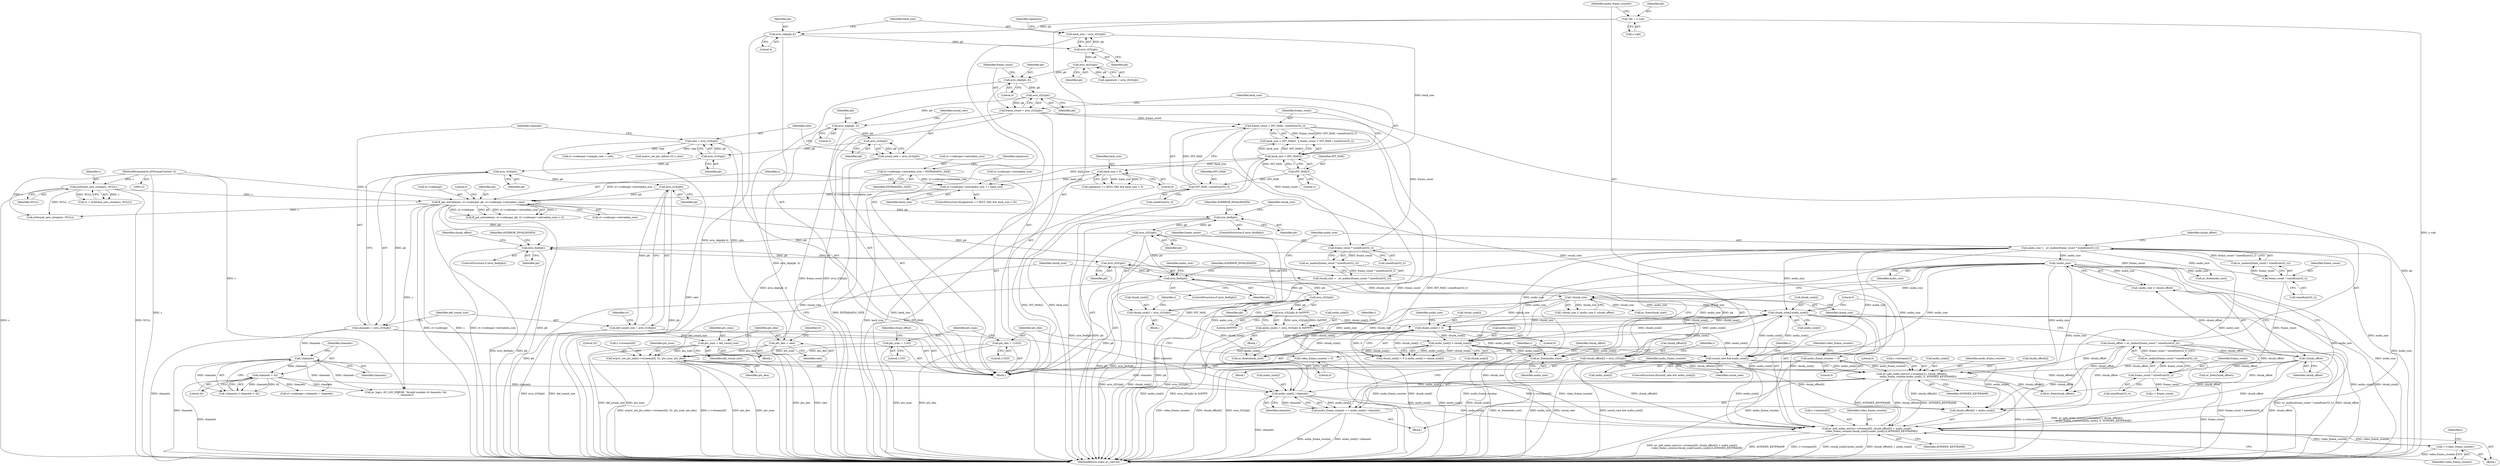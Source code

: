 digraph "0_FFmpeg_96f24d1bee7fe7bac08e2b7c74db1a046c9dc0de@API" {
"1000622" [label="(Call,av_free(audio_size))"];
"1000458" [label="(Call,!audio_size)"];
"1000439" [label="(Call,audio_size =   av_malloc(frame_count * sizeof(uint32_t)))"];
"1000441" [label="(Call,av_malloc(frame_count * sizeof(uint32_t)))"];
"1000442" [label="(Call,frame_count * sizeof(uint32_t))"];
"1000435" [label="(Call,frame_count * sizeof(uint32_t))"];
"1000187" [label="(Call,frame_count > INT_MAX / sizeof(uint32_t))"];
"1000176" [label="(Call,frame_count = avio_rl32(pb))"];
"1000178" [label="(Call,avio_rl32(pb))"];
"1000173" [label="(Call,avio_skip(pb, 4))"];
"1000171" [label="(Call,avio_rb32(pb))"];
"1000167" [label="(Call,avio_rl32(pb))"];
"1000162" [label="(Call,avio_skip(pb,4))"];
"1000116" [label="(Call,*pb = s->pb)"];
"1000189" [label="(Call,INT_MAX / sizeof(uint32_t))"];
"1000184" [label="(Call,INT_MAX/2)"];
"1000609" [label="(Call,chunk_size[i]-audio_size[i])"];
"1000549" [label="(Call,chunk_size[i] < 0)"];
"1000487" [label="(Call,chunk_size[i] = avio_rl32(pb))"];
"1000491" [label="(Call,avio_rl32(pb))"];
"1000483" [label="(Call,avio_feof(pb))"];
"1000284" [label="(Call,ff_get_extradata(s, st->codecpar, pb, st->codecpar->extradata_size))"];
"1000216" [label="(Call,avformat_new_stream(s, NULL))"];
"1000113" [label="(MethodParameterIn,AVFormatContext *s)"];
"1000212" [label="(Call,avio_rl16(pb))"];
"1000208" [label="(Call,avio_rl16(pb))"];
"1000204" [label="(Call,avio_rl16(pb))"];
"1000200" [label="(Call,avio_rl16(pb))"];
"1000195" [label="(Call,avio_skip(pb, 2))"];
"1000275" [label="(Call,st->codecpar->extradata_size += back_size)"];
"1000272" [label="(Call,back_size > 0)"];
"1000182" [label="(Call,back_size > INT_MAX/2)"];
"1000165" [label="(Call,back_size = avio_rl32(pb))"];
"1000260" [label="(Call,st->codecpar->extradata_size = EXTRADATA1_SIZE)"];
"1000455" [label="(Call,!chunk_size)"];
"1000432" [label="(Call,chunk_size =   av_malloc(frame_count * sizeof(uint32_t)))"];
"1000434" [label="(Call,av_malloc(frame_count * sizeof(uint32_t)))"];
"1000554" [label="(Call,audio_size[i] > chunk_size[i])"];
"1000529" [label="(Call,audio_size[i] = avio_rl32(pb) & 0xFFFF)"];
"1000533" [label="(Call,avio_rl32(pb) & 0xFFFF)"];
"1000534" [label="(Call,avio_rl32(pb))"];
"1000525" [label="(Call,avio_feof(pb))"];
"1000512" [label="(Call,avio_rl32(pb))"];
"1000504" [label="(Call,avio_feof(pb))"];
"1000567" [label="(Call,sound_rate && audio_size[i])"];
"1000198" [label="(Call,sound_rate = avio_rl16(pb))"];
"1000590" [label="(Call,audio_size[i] / channels)"];
"1000573" [label="(Call,av_add_index_entry(s->streams[1], chunk_offset[i],\n                audio_frame_counter,audio_size[i], 0, AVINDEX_KEYFRAME))"];
"1000460" [label="(Call,!chunk_offset)"];
"1000446" [label="(Call,chunk_offset = av_malloc(frame_count * sizeof(uint32_t)))"];
"1000448" [label="(Call,av_malloc(frame_count * sizeof(uint32_t)))"];
"1000449" [label="(Call,frame_count * sizeof(uint32_t))"];
"1000508" [label="(Call,chunk_offset[i] = avio_rl32(pb))"];
"1000588" [label="(Call,audio_frame_counter += audio_size[i] / channels)"];
"1000124" [label="(Call,audio_frame_counter = 0)"];
"1000595" [label="(Call,av_add_index_entry(s->streams[0], chunk_offset[i] + audio_size[i],\n            video_frame_counter,chunk_size[i]-audio_size[i],0,AVINDEX_KEYFRAME))"];
"1000423" [label="(Call,avpriv_set_pts_info(s->streams[0], 32, pts_num, pts_den))"];
"1000317" [label="(Call,pts_num = def_sound_size)"];
"1000210" [label="(Call,def_sound_size = avio_rl16(pb))"];
"1000142" [label="(Call,pts_num = 1103)"];
"1000138" [label="(Call,pts_den = 11025)"];
"1000320" [label="(Call,pts_den = rate)"];
"1000202" [label="(Call,rate = avio_rl16(pb))"];
"1000128" [label="(Call,video_frame_counter = 0)"];
"1000618" [label="(Call,++video_frame_counter)"];
"1000206" [label="(Call,channels = avio_rl16(pb))"];
"1000304" [label="(Call,!channels)"];
"1000306" [label="(Call,channels > 42)"];
"1000554" [label="(Call,audio_size[i] > chunk_size[i])"];
"1000167" [label="(Call,avio_rl32(pb))"];
"1000574" [label="(Call,s->streams[1])"];
"1000183" [label="(Identifier,back_size)"];
"1000512" [label="(Call,avio_rl32(pb))"];
"1000173" [label="(Call,avio_skip(pb, 4))"];
"1000179" [label="(Identifier,pb)"];
"1000433" [label="(Identifier,chunk_size)"];
"1000430" [label="(Identifier,pts_num)"];
"1000169" [label="(Call,signature = avio_rb32(pb))"];
"1000168" [label="(Identifier,pb)"];
"1000213" [label="(Identifier,pb)"];
"1000143" [label="(Identifier,pts_num)"];
"1000467" [label="(Call,av_free(chunk_offset))"];
"1000440" [label="(Identifier,audio_size)"];
"1000583" [label="(Call,audio_size[i])"];
"1000432" [label="(Call,chunk_size =   av_malloc(frame_count * sizeof(uint32_t)))"];
"1000307" [label="(Identifier,channels)"];
"1000505" [label="(Identifier,pb)"];
"1000191" [label="(Call,sizeof(uint32_t))"];
"1000272" [label="(Call,back_size > 0)"];
"1000140" [label="(Literal,11025)"];
"1000162" [label="(Call,avio_skip(pb,4))"];
"1000324" [label="(Identifier,st)"];
"1000318" [label="(Identifier,pts_num)"];
"1000594" [label="(Identifier,channels)"];
"1000130" [label="(Literal,0)"];
"1000484" [label="(Identifier,pb)"];
"1000457" [label="(Call,!audio_size || !chunk_offset)"];
"1000531" [label="(Identifier,audio_size)"];
"1000431" [label="(Identifier,pts_den)"];
"1000206" [label="(Call,channels = avio_rl16(pb))"];
"1000187" [label="(Call,frame_count > INT_MAX / sizeof(uint32_t))"];
"1000487" [label="(Call,chunk_size[i] = avio_rl32(pb))"];
"1000196" [label="(Identifier,pb)"];
"1000319" [label="(Identifier,def_sound_size)"];
"1000212" [label="(Call,avio_rl16(pb))"];
"1000185" [label="(Identifier,INT_MAX)"];
"1000582" [label="(Identifier,audio_frame_counter)"];
"1000620" [label="(Call,av_free(chunk_size))"];
"1000304" [label="(Call,!channels)"];
"1000461" [label="(Identifier,chunk_offset)"];
"1000139" [label="(Identifier,pts_den)"];
"1000591" [label="(Call,audio_size[i])"];
"1000448" [label="(Call,av_malloc(frame_count * sizeof(uint32_t)))"];
"1000147" [label="(Identifier,chunk_offset)"];
"1000556" [label="(Identifier,audio_size)"];
"1000460" [label="(Call,!chunk_offset)"];
"1000576" [label="(Identifier,s)"];
"1000211" [label="(Identifier,def_sound_size)"];
"1000144" [label="(Literal,1103)"];
"1000610" [label="(Call,chunk_size[i])"];
"1000491" [label="(Call,avio_rl32(pb))"];
"1000579" [label="(Call,chunk_offset[i])"];
"1000317" [label="(Call,pts_num = def_sound_size)"];
"1000178" [label="(Call,avio_rl32(pb))"];
"1000273" [label="(Identifier,back_size)"];
"1000555" [label="(Call,audio_size[i])"];
"1000268" [label="(Call,signature == RLV3_TAG && back_size > 0)"];
"1000546" [label="(Block,)"];
"1000595" [label="(Call,av_add_index_entry(s->streams[0], chunk_offset[i] + audio_size[i],\n            video_frame_counter,chunk_size[i]-audio_size[i],0,AVINDEX_KEYFRAME))"];
"1000199" [label="(Identifier,sound_rate)"];
"1000523" [label="(Block,)"];
"1000274" [label="(Literal,0)"];
"1000548" [label="(Call,chunk_size[i] < 0 || audio_size[i] > chunk_size[i])"];
"1000281" [label="(Identifier,back_size)"];
"1000306" [label="(Call,channels > 42)"];
"1000129" [label="(Identifier,video_frame_counter)"];
"1000207" [label="(Identifier,channels)"];
"1000566" [label="(ControlStructure,if(sound_rate && audio_size[i]))"];
"1000275" [label="(Call,st->codecpar->extradata_size += back_size)"];
"1000590" [label="(Call,audio_size[i] / channels)"];
"1000117" [label="(Identifier,pb)"];
"1000276" [label="(Call,st->codecpar->extradata_size)"];
"1000456" [label="(Identifier,chunk_size)"];
"1000285" [label="(Identifier,s)"];
"1000175" [label="(Literal,4)"];
"1000534" [label="(Call,avio_rl32(pb))"];
"1000502" [label="(Block,)"];
"1000210" [label="(Call,def_sound_size = avio_rl16(pb))"];
"1000509" [label="(Call,chunk_offset[i])"];
"1000325" [label="(Call,avformat_new_stream(s, NULL))"];
"1000171" [label="(Call,avio_rb32(pb))"];
"1000163" [label="(Identifier,pb)"];
"1000320" [label="(Call,pts_den = rate)"];
"1000190" [label="(Identifier,INT_MAX)"];
"1000463" [label="(Call,av_free(chunk_size))"];
"1000524" [label="(ControlStructure,if (avio_feof(pb)))"];
"1000504" [label="(Call,avio_feof(pb))"];
"1000181" [label="(Call,back_size > INT_MAX/2  || frame_count > INT_MAX / sizeof(uint32_t))"];
"1000322" [label="(Identifier,rate)"];
"1000217" [label="(Identifier,s)"];
"1000128" [label="(Call,video_frame_counter = 0)"];
"1000126" [label="(Literal,0)"];
"1000465" [label="(Call,av_free(audio_size))"];
"1000525" [label="(Call,avio_feof(pb))"];
"1000202" [label="(Call,rate = avio_rl16(pb))"];
"1000305" [label="(Identifier,channels)"];
"1000455" [label="(Call,!chunk_size)"];
"1000623" [label="(Identifier,audio_size)"];
"1000588" [label="(Call,audio_frame_counter += audio_size[i] / channels)"];
"1000186" [label="(Literal,2)"];
"1000613" [label="(Call,audio_size[i])"];
"1000215" [label="(Identifier,st)"];
"1000437" [label="(Call,sizeof(uint32_t))"];
"1000510" [label="(Identifier,chunk_offset)"];
"1000458" [label="(Call,!audio_size)"];
"1000295" [label="(Literal,0)"];
"1000208" [label="(Call,avio_rl16(pb))"];
"1000450" [label="(Identifier,frame_count)"];
"1000270" [label="(Identifier,signature)"];
"1000138" [label="(Call,pts_den = 11025)"];
"1000601" [label="(Call,chunk_offset[i] + audio_size[i])"];
"1000266" [label="(Identifier,EXTRADATA1_SIZE)"];
"1000267" [label="(ControlStructure,if(signature == RLV3_TAG && back_size > 0))"];
"1000261" [label="(Call,st->codecpar->extradata_size)"];
"1000522" [label="(Identifier,i)"];
"1000488" [label="(Call,chunk_size[i])"];
"1000529" [label="(Call,audio_size[i] = avio_rl32(pb) & 0xFFFF)"];
"1000451" [label="(Call,sizeof(uint32_t))"];
"1000423" [label="(Call,avpriv_set_pts_info(s->streams[0], 32, pts_num, pts_den))"];
"1000189" [label="(Call,INT_MAX / sizeof(uint32_t))"];
"1000118" [label="(Call,s->pb)"];
"1000567" [label="(Call,sound_rate && audio_size[i])"];
"1000308" [label="(Literal,42)"];
"1000201" [label="(Identifier,pb)"];
"1000573" [label="(Call,av_add_index_entry(s->streams[1], chunk_offset[i],\n                audio_frame_counter,audio_size[i], 0, AVINDEX_KEYFRAME))"];
"1000476" [label="(Call,i < frame_count)"];
"1000596" [label="(Call,s->streams[0])"];
"1000454" [label="(Call,!chunk_size || !audio_size || !chunk_offset)"];
"1000589" [label="(Identifier,audio_frame_counter)"];
"1000303" [label="(Call,!channels || channels > 42)"];
"1000434" [label="(Call,av_malloc(frame_count * sizeof(uint32_t)))"];
"1000166" [label="(Identifier,back_size)"];
"1000609" [label="(Call,chunk_size[i]-audio_size[i])"];
"1000446" [label="(Call,chunk_offset = av_malloc(frame_count * sizeof(uint32_t)))"];
"1000618" [label="(Call,++video_frame_counter)"];
"1000444" [label="(Call,sizeof(uint32_t))"];
"1000418" [label="(Call,avpriv_set_pts_info(st,32,1,rate))"];
"1000114" [label="(Block,)"];
"1000481" [label="(Block,)"];
"1000209" [label="(Identifier,pb)"];
"1000177" [label="(Identifier,frame_count)"];
"1000113" [label="(MethodParameterIn,AVFormatContext *s)"];
"1000508" [label="(Call,chunk_offset[i] = avio_rl32(pb))"];
"1000483" [label="(Call,avio_feof(pb))"];
"1000513" [label="(Identifier,pb)"];
"1000568" [label="(Identifier,sound_rate)"];
"1000290" [label="(Call,st->codecpar->extradata_size)"];
"1000170" [label="(Identifier,signature)"];
"1000526" [label="(Identifier,pb)"];
"1000449" [label="(Call,frame_count * sizeof(uint32_t))"];
"1000550" [label="(Call,chunk_size[i])"];
"1000503" [label="(ControlStructure,if (avio_feof(pb)))"];
"1000507" [label="(Identifier,AVERROR_INVALIDDATA)"];
"1000164" [label="(Literal,4)"];
"1000598" [label="(Identifier,s)"];
"1000535" [label="(Identifier,pb)"];
"1000586" [label="(Literal,0)"];
"1000429" [label="(Literal,32)"];
"1000205" [label="(Identifier,pb)"];
"1000116" [label="(Call,*pb = s->pb)"];
"1000204" [label="(Call,avio_rl16(pb))"];
"1000439" [label="(Call,audio_size =   av_malloc(frame_count * sizeof(uint32_t)))"];
"1000441" [label="(Call,av_malloc(frame_count * sizeof(uint32_t)))"];
"1000289" [label="(Identifier,pb)"];
"1000569" [label="(Call,audio_size[i])"];
"1000442" [label="(Call,frame_count * sizeof(uint32_t))"];
"1000284" [label="(Call,ff_get_extradata(s, st->codecpar, pb, st->codecpar->extradata_size))"];
"1000310" [label="(Call,av_log(s, AV_LOG_ERROR, \"Invalid number of channels: %d\n\", channels))"];
"1000572" [label="(Block,)"];
"1000528" [label="(Identifier,AVERROR_INVALIDDATA)"];
"1000492" [label="(Identifier,pb)"];
"1000172" [label="(Identifier,pb)"];
"1000283" [label="(Call,ff_get_extradata(s, st->codecpar, pb, st->codecpar->extradata_size) < 0)"];
"1000203" [label="(Identifier,rate)"];
"1000608" [label="(Identifier,video_frame_counter)"];
"1000619" [label="(Identifier,video_frame_counter)"];
"1000301" [label="(Block,)"];
"1000482" [label="(ControlStructure,if (avio_feof(pb)))"];
"1000369" [label="(Call,st->codecpar->sample_rate = rate)"];
"1000214" [label="(Call,st = avformat_new_stream(s, NULL))"];
"1000198" [label="(Call,sound_rate = avio_rl16(pb))"];
"1000628" [label="(MethodReturn,static av_cold int)"];
"1000443" [label="(Identifier,frame_count)"];
"1000174" [label="(Identifier,pb)"];
"1000125" [label="(Identifier,audio_frame_counter)"];
"1000321" [label="(Identifier,pts_den)"];
"1000480" [label="(Identifier,i)"];
"1000195" [label="(Call,avio_skip(pb, 2))"];
"1000447" [label="(Identifier,chunk_offset)"];
"1000176" [label="(Call,frame_count = avio_rl32(pb))"];
"1000165" [label="(Call,back_size = avio_rl32(pb))"];
"1000616" [label="(Literal,0)"];
"1000188" [label="(Identifier,frame_count)"];
"1000436" [label="(Identifier,frame_count)"];
"1000549" [label="(Call,chunk_size[i] < 0)"];
"1000533" [label="(Call,avio_rl32(pb) & 0xFFFF)"];
"1000625" [label="(Identifier,chunk_offset)"];
"1000530" [label="(Call,audio_size[i])"];
"1000200" [label="(Call,avio_rl16(pb))"];
"1000355" [label="(Call,st->codecpar->channels = channels)"];
"1000218" [label="(Identifier,NULL)"];
"1000435" [label="(Call,frame_count * sizeof(uint32_t))"];
"1000124" [label="(Call,audio_frame_counter = 0)"];
"1000545" [label="(Identifier,i)"];
"1000459" [label="(Identifier,audio_size)"];
"1000553" [label="(Literal,0)"];
"1000286" [label="(Call,st->codecpar)"];
"1000622" [label="(Call,av_free(audio_size))"];
"1000486" [label="(Identifier,AVERROR_INVALIDDATA)"];
"1000142" [label="(Call,pts_num = 1103)"];
"1000558" [label="(Call,chunk_size[i])"];
"1000617" [label="(Identifier,AVINDEX_KEYFRAME)"];
"1000260" [label="(Call,st->codecpar->extradata_size = EXTRADATA1_SIZE)"];
"1000501" [label="(Identifier,i)"];
"1000424" [label="(Call,s->streams[0])"];
"1000624" [label="(Call,av_free(chunk_offset))"];
"1000197" [label="(Literal,2)"];
"1000536" [label="(Literal,0xFFFF)"];
"1000489" [label="(Identifier,chunk_size)"];
"1000182" [label="(Call,back_size > INT_MAX/2)"];
"1000216" [label="(Call,avformat_new_stream(s, NULL))"];
"1000587" [label="(Identifier,AVINDEX_KEYFRAME)"];
"1000184" [label="(Call,INT_MAX/2)"];
"1000622" -> "1000114"  [label="AST: "];
"1000622" -> "1000623"  [label="CFG: "];
"1000623" -> "1000622"  [label="AST: "];
"1000625" -> "1000622"  [label="CFG: "];
"1000622" -> "1000628"  [label="DDG: av_free(audio_size)"];
"1000622" -> "1000628"  [label="DDG: audio_size"];
"1000458" -> "1000622"  [label="DDG: audio_size"];
"1000609" -> "1000622"  [label="DDG: audio_size[i]"];
"1000439" -> "1000622"  [label="DDG: audio_size"];
"1000554" -> "1000622"  [label="DDG: audio_size[i]"];
"1000529" -> "1000622"  [label="DDG: audio_size[i]"];
"1000458" -> "1000457"  [label="AST: "];
"1000458" -> "1000459"  [label="CFG: "];
"1000459" -> "1000458"  [label="AST: "];
"1000461" -> "1000458"  [label="CFG: "];
"1000457" -> "1000458"  [label="CFG: "];
"1000458" -> "1000628"  [label="DDG: audio_size"];
"1000458" -> "1000457"  [label="DDG: audio_size"];
"1000439" -> "1000458"  [label="DDG: audio_size"];
"1000458" -> "1000465"  [label="DDG: audio_size"];
"1000458" -> "1000554"  [label="DDG: audio_size"];
"1000458" -> "1000567"  [label="DDG: audio_size"];
"1000458" -> "1000573"  [label="DDG: audio_size"];
"1000458" -> "1000590"  [label="DDG: audio_size"];
"1000458" -> "1000595"  [label="DDG: audio_size"];
"1000458" -> "1000601"  [label="DDG: audio_size"];
"1000458" -> "1000609"  [label="DDG: audio_size"];
"1000439" -> "1000114"  [label="AST: "];
"1000439" -> "1000441"  [label="CFG: "];
"1000440" -> "1000439"  [label="AST: "];
"1000441" -> "1000439"  [label="AST: "];
"1000447" -> "1000439"  [label="CFG: "];
"1000439" -> "1000628"  [label="DDG: audio_size"];
"1000441" -> "1000439"  [label="DDG: frame_count * sizeof(uint32_t)"];
"1000439" -> "1000465"  [label="DDG: audio_size"];
"1000439" -> "1000554"  [label="DDG: audio_size"];
"1000439" -> "1000567"  [label="DDG: audio_size"];
"1000439" -> "1000573"  [label="DDG: audio_size"];
"1000439" -> "1000590"  [label="DDG: audio_size"];
"1000439" -> "1000595"  [label="DDG: audio_size"];
"1000439" -> "1000601"  [label="DDG: audio_size"];
"1000439" -> "1000609"  [label="DDG: audio_size"];
"1000441" -> "1000442"  [label="CFG: "];
"1000442" -> "1000441"  [label="AST: "];
"1000442" -> "1000441"  [label="DDG: frame_count"];
"1000442" -> "1000444"  [label="CFG: "];
"1000443" -> "1000442"  [label="AST: "];
"1000444" -> "1000442"  [label="AST: "];
"1000435" -> "1000442"  [label="DDG: frame_count"];
"1000442" -> "1000449"  [label="DDG: frame_count"];
"1000435" -> "1000434"  [label="AST: "];
"1000435" -> "1000437"  [label="CFG: "];
"1000436" -> "1000435"  [label="AST: "];
"1000437" -> "1000435"  [label="AST: "];
"1000434" -> "1000435"  [label="CFG: "];
"1000435" -> "1000434"  [label="DDG: frame_count"];
"1000187" -> "1000435"  [label="DDG: frame_count"];
"1000176" -> "1000435"  [label="DDG: frame_count"];
"1000187" -> "1000181"  [label="AST: "];
"1000187" -> "1000189"  [label="CFG: "];
"1000188" -> "1000187"  [label="AST: "];
"1000189" -> "1000187"  [label="AST: "];
"1000181" -> "1000187"  [label="CFG: "];
"1000187" -> "1000628"  [label="DDG: frame_count"];
"1000187" -> "1000628"  [label="DDG: INT_MAX / sizeof(uint32_t)"];
"1000187" -> "1000181"  [label="DDG: frame_count"];
"1000187" -> "1000181"  [label="DDG: INT_MAX / sizeof(uint32_t)"];
"1000176" -> "1000187"  [label="DDG: frame_count"];
"1000189" -> "1000187"  [label="DDG: INT_MAX"];
"1000176" -> "1000114"  [label="AST: "];
"1000176" -> "1000178"  [label="CFG: "];
"1000177" -> "1000176"  [label="AST: "];
"1000178" -> "1000176"  [label="AST: "];
"1000183" -> "1000176"  [label="CFG: "];
"1000176" -> "1000628"  [label="DDG: avio_rl32(pb)"];
"1000176" -> "1000628"  [label="DDG: frame_count"];
"1000178" -> "1000176"  [label="DDG: pb"];
"1000178" -> "1000179"  [label="CFG: "];
"1000179" -> "1000178"  [label="AST: "];
"1000178" -> "1000628"  [label="DDG: pb"];
"1000173" -> "1000178"  [label="DDG: pb"];
"1000178" -> "1000195"  [label="DDG: pb"];
"1000173" -> "1000114"  [label="AST: "];
"1000173" -> "1000175"  [label="CFG: "];
"1000174" -> "1000173"  [label="AST: "];
"1000175" -> "1000173"  [label="AST: "];
"1000177" -> "1000173"  [label="CFG: "];
"1000173" -> "1000628"  [label="DDG: avio_skip(pb, 4)"];
"1000171" -> "1000173"  [label="DDG: pb"];
"1000171" -> "1000169"  [label="AST: "];
"1000171" -> "1000172"  [label="CFG: "];
"1000172" -> "1000171"  [label="AST: "];
"1000169" -> "1000171"  [label="CFG: "];
"1000171" -> "1000169"  [label="DDG: pb"];
"1000167" -> "1000171"  [label="DDG: pb"];
"1000167" -> "1000165"  [label="AST: "];
"1000167" -> "1000168"  [label="CFG: "];
"1000168" -> "1000167"  [label="AST: "];
"1000165" -> "1000167"  [label="CFG: "];
"1000167" -> "1000165"  [label="DDG: pb"];
"1000162" -> "1000167"  [label="DDG: pb"];
"1000162" -> "1000114"  [label="AST: "];
"1000162" -> "1000164"  [label="CFG: "];
"1000163" -> "1000162"  [label="AST: "];
"1000164" -> "1000162"  [label="AST: "];
"1000166" -> "1000162"  [label="CFG: "];
"1000162" -> "1000628"  [label="DDG: avio_skip(pb,4)"];
"1000116" -> "1000162"  [label="DDG: pb"];
"1000116" -> "1000114"  [label="AST: "];
"1000116" -> "1000118"  [label="CFG: "];
"1000117" -> "1000116"  [label="AST: "];
"1000118" -> "1000116"  [label="AST: "];
"1000125" -> "1000116"  [label="CFG: "];
"1000116" -> "1000628"  [label="DDG: s->pb"];
"1000189" -> "1000191"  [label="CFG: "];
"1000190" -> "1000189"  [label="AST: "];
"1000191" -> "1000189"  [label="AST: "];
"1000189" -> "1000628"  [label="DDG: INT_MAX"];
"1000184" -> "1000189"  [label="DDG: INT_MAX"];
"1000184" -> "1000182"  [label="AST: "];
"1000184" -> "1000186"  [label="CFG: "];
"1000185" -> "1000184"  [label="AST: "];
"1000186" -> "1000184"  [label="AST: "];
"1000182" -> "1000184"  [label="CFG: "];
"1000184" -> "1000628"  [label="DDG: INT_MAX"];
"1000184" -> "1000182"  [label="DDG: INT_MAX"];
"1000184" -> "1000182"  [label="DDG: 2"];
"1000609" -> "1000595"  [label="AST: "];
"1000609" -> "1000613"  [label="CFG: "];
"1000610" -> "1000609"  [label="AST: "];
"1000613" -> "1000609"  [label="AST: "];
"1000616" -> "1000609"  [label="CFG: "];
"1000609" -> "1000628"  [label="DDG: audio_size[i]"];
"1000609" -> "1000628"  [label="DDG: chunk_size[i]"];
"1000609" -> "1000549"  [label="DDG: chunk_size[i]"];
"1000609" -> "1000554"  [label="DDG: audio_size[i]"];
"1000609" -> "1000567"  [label="DDG: audio_size[i]"];
"1000609" -> "1000595"  [label="DDG: chunk_size[i]"];
"1000609" -> "1000595"  [label="DDG: audio_size[i]"];
"1000549" -> "1000609"  [label="DDG: chunk_size[i]"];
"1000554" -> "1000609"  [label="DDG: chunk_size[i]"];
"1000455" -> "1000609"  [label="DDG: chunk_size"];
"1000567" -> "1000609"  [label="DDG: audio_size[i]"];
"1000590" -> "1000609"  [label="DDG: audio_size[i]"];
"1000609" -> "1000620"  [label="DDG: chunk_size[i]"];
"1000549" -> "1000548"  [label="AST: "];
"1000549" -> "1000553"  [label="CFG: "];
"1000550" -> "1000549"  [label="AST: "];
"1000553" -> "1000549"  [label="AST: "];
"1000556" -> "1000549"  [label="CFG: "];
"1000548" -> "1000549"  [label="CFG: "];
"1000549" -> "1000628"  [label="DDG: chunk_size[i]"];
"1000549" -> "1000548"  [label="DDG: chunk_size[i]"];
"1000549" -> "1000548"  [label="DDG: 0"];
"1000487" -> "1000549"  [label="DDG: chunk_size[i]"];
"1000455" -> "1000549"  [label="DDG: chunk_size"];
"1000549" -> "1000554"  [label="DDG: chunk_size[i]"];
"1000549" -> "1000620"  [label="DDG: chunk_size[i]"];
"1000487" -> "1000481"  [label="AST: "];
"1000487" -> "1000491"  [label="CFG: "];
"1000488" -> "1000487"  [label="AST: "];
"1000491" -> "1000487"  [label="AST: "];
"1000480" -> "1000487"  [label="CFG: "];
"1000487" -> "1000628"  [label="DDG: chunk_size[i]"];
"1000487" -> "1000628"  [label="DDG: avio_rl32(pb)"];
"1000491" -> "1000487"  [label="DDG: pb"];
"1000487" -> "1000620"  [label="DDG: chunk_size[i]"];
"1000491" -> "1000492"  [label="CFG: "];
"1000492" -> "1000491"  [label="AST: "];
"1000491" -> "1000628"  [label="DDG: pb"];
"1000491" -> "1000483"  [label="DDG: pb"];
"1000483" -> "1000491"  [label="DDG: pb"];
"1000491" -> "1000504"  [label="DDG: pb"];
"1000491" -> "1000525"  [label="DDG: pb"];
"1000483" -> "1000482"  [label="AST: "];
"1000483" -> "1000484"  [label="CFG: "];
"1000484" -> "1000483"  [label="AST: "];
"1000486" -> "1000483"  [label="CFG: "];
"1000489" -> "1000483"  [label="CFG: "];
"1000483" -> "1000628"  [label="DDG: avio_feof(pb)"];
"1000483" -> "1000628"  [label="DDG: pb"];
"1000284" -> "1000483"  [label="DDG: pb"];
"1000284" -> "1000283"  [label="AST: "];
"1000284" -> "1000290"  [label="CFG: "];
"1000285" -> "1000284"  [label="AST: "];
"1000286" -> "1000284"  [label="AST: "];
"1000289" -> "1000284"  [label="AST: "];
"1000290" -> "1000284"  [label="AST: "];
"1000295" -> "1000284"  [label="CFG: "];
"1000284" -> "1000628"  [label="DDG: st->codecpar"];
"1000284" -> "1000628"  [label="DDG: s"];
"1000284" -> "1000628"  [label="DDG: st->codecpar->extradata_size"];
"1000284" -> "1000628"  [label="DDG: pb"];
"1000284" -> "1000283"  [label="DDG: s"];
"1000284" -> "1000283"  [label="DDG: st->codecpar"];
"1000284" -> "1000283"  [label="DDG: pb"];
"1000284" -> "1000283"  [label="DDG: st->codecpar->extradata_size"];
"1000216" -> "1000284"  [label="DDG: s"];
"1000113" -> "1000284"  [label="DDG: s"];
"1000212" -> "1000284"  [label="DDG: pb"];
"1000275" -> "1000284"  [label="DDG: st->codecpar->extradata_size"];
"1000260" -> "1000284"  [label="DDG: st->codecpar->extradata_size"];
"1000284" -> "1000310"  [label="DDG: s"];
"1000284" -> "1000325"  [label="DDG: s"];
"1000284" -> "1000504"  [label="DDG: pb"];
"1000284" -> "1000525"  [label="DDG: pb"];
"1000216" -> "1000214"  [label="AST: "];
"1000216" -> "1000218"  [label="CFG: "];
"1000217" -> "1000216"  [label="AST: "];
"1000218" -> "1000216"  [label="AST: "];
"1000214" -> "1000216"  [label="CFG: "];
"1000216" -> "1000628"  [label="DDG: s"];
"1000216" -> "1000628"  [label="DDG: NULL"];
"1000216" -> "1000214"  [label="DDG: s"];
"1000216" -> "1000214"  [label="DDG: NULL"];
"1000113" -> "1000216"  [label="DDG: s"];
"1000216" -> "1000325"  [label="DDG: NULL"];
"1000113" -> "1000112"  [label="AST: "];
"1000113" -> "1000628"  [label="DDG: s"];
"1000113" -> "1000310"  [label="DDG: s"];
"1000113" -> "1000325"  [label="DDG: s"];
"1000212" -> "1000210"  [label="AST: "];
"1000212" -> "1000213"  [label="CFG: "];
"1000213" -> "1000212"  [label="AST: "];
"1000210" -> "1000212"  [label="CFG: "];
"1000212" -> "1000628"  [label="DDG: pb"];
"1000212" -> "1000210"  [label="DDG: pb"];
"1000208" -> "1000212"  [label="DDG: pb"];
"1000208" -> "1000206"  [label="AST: "];
"1000208" -> "1000209"  [label="CFG: "];
"1000209" -> "1000208"  [label="AST: "];
"1000206" -> "1000208"  [label="CFG: "];
"1000208" -> "1000206"  [label="DDG: pb"];
"1000204" -> "1000208"  [label="DDG: pb"];
"1000204" -> "1000202"  [label="AST: "];
"1000204" -> "1000205"  [label="CFG: "];
"1000205" -> "1000204"  [label="AST: "];
"1000202" -> "1000204"  [label="CFG: "];
"1000204" -> "1000202"  [label="DDG: pb"];
"1000200" -> "1000204"  [label="DDG: pb"];
"1000200" -> "1000198"  [label="AST: "];
"1000200" -> "1000201"  [label="CFG: "];
"1000201" -> "1000200"  [label="AST: "];
"1000198" -> "1000200"  [label="CFG: "];
"1000200" -> "1000198"  [label="DDG: pb"];
"1000195" -> "1000200"  [label="DDG: pb"];
"1000195" -> "1000114"  [label="AST: "];
"1000195" -> "1000197"  [label="CFG: "];
"1000196" -> "1000195"  [label="AST: "];
"1000197" -> "1000195"  [label="AST: "];
"1000199" -> "1000195"  [label="CFG: "];
"1000195" -> "1000628"  [label="DDG: avio_skip(pb, 2)"];
"1000275" -> "1000267"  [label="AST: "];
"1000275" -> "1000281"  [label="CFG: "];
"1000276" -> "1000275"  [label="AST: "];
"1000281" -> "1000275"  [label="AST: "];
"1000285" -> "1000275"  [label="CFG: "];
"1000275" -> "1000628"  [label="DDG: back_size"];
"1000272" -> "1000275"  [label="DDG: back_size"];
"1000182" -> "1000275"  [label="DDG: back_size"];
"1000260" -> "1000275"  [label="DDG: st->codecpar->extradata_size"];
"1000272" -> "1000268"  [label="AST: "];
"1000272" -> "1000274"  [label="CFG: "];
"1000273" -> "1000272"  [label="AST: "];
"1000274" -> "1000272"  [label="AST: "];
"1000268" -> "1000272"  [label="CFG: "];
"1000272" -> "1000628"  [label="DDG: back_size"];
"1000272" -> "1000268"  [label="DDG: back_size"];
"1000272" -> "1000268"  [label="DDG: 0"];
"1000182" -> "1000272"  [label="DDG: back_size"];
"1000182" -> "1000181"  [label="AST: "];
"1000183" -> "1000182"  [label="AST: "];
"1000188" -> "1000182"  [label="CFG: "];
"1000181" -> "1000182"  [label="CFG: "];
"1000182" -> "1000628"  [label="DDG: INT_MAX/2"];
"1000182" -> "1000628"  [label="DDG: back_size"];
"1000182" -> "1000181"  [label="DDG: back_size"];
"1000182" -> "1000181"  [label="DDG: INT_MAX/2"];
"1000165" -> "1000182"  [label="DDG: back_size"];
"1000165" -> "1000114"  [label="AST: "];
"1000166" -> "1000165"  [label="AST: "];
"1000170" -> "1000165"  [label="CFG: "];
"1000260" -> "1000114"  [label="AST: "];
"1000260" -> "1000266"  [label="CFG: "];
"1000261" -> "1000260"  [label="AST: "];
"1000266" -> "1000260"  [label="AST: "];
"1000270" -> "1000260"  [label="CFG: "];
"1000260" -> "1000628"  [label="DDG: EXTRADATA1_SIZE"];
"1000455" -> "1000454"  [label="AST: "];
"1000455" -> "1000456"  [label="CFG: "];
"1000456" -> "1000455"  [label="AST: "];
"1000459" -> "1000455"  [label="CFG: "];
"1000454" -> "1000455"  [label="CFG: "];
"1000455" -> "1000628"  [label="DDG: chunk_size"];
"1000455" -> "1000454"  [label="DDG: chunk_size"];
"1000432" -> "1000455"  [label="DDG: chunk_size"];
"1000455" -> "1000463"  [label="DDG: chunk_size"];
"1000455" -> "1000554"  [label="DDG: chunk_size"];
"1000455" -> "1000620"  [label="DDG: chunk_size"];
"1000432" -> "1000114"  [label="AST: "];
"1000432" -> "1000434"  [label="CFG: "];
"1000433" -> "1000432"  [label="AST: "];
"1000434" -> "1000432"  [label="AST: "];
"1000440" -> "1000432"  [label="CFG: "];
"1000434" -> "1000432"  [label="DDG: frame_count * sizeof(uint32_t)"];
"1000554" -> "1000548"  [label="AST: "];
"1000554" -> "1000558"  [label="CFG: "];
"1000555" -> "1000554"  [label="AST: "];
"1000558" -> "1000554"  [label="AST: "];
"1000548" -> "1000554"  [label="CFG: "];
"1000554" -> "1000628"  [label="DDG: audio_size[i]"];
"1000554" -> "1000628"  [label="DDG: chunk_size[i]"];
"1000554" -> "1000548"  [label="DDG: audio_size[i]"];
"1000554" -> "1000548"  [label="DDG: chunk_size[i]"];
"1000529" -> "1000554"  [label="DDG: audio_size[i]"];
"1000554" -> "1000567"  [label="DDG: audio_size[i]"];
"1000554" -> "1000620"  [label="DDG: chunk_size[i]"];
"1000529" -> "1000523"  [label="AST: "];
"1000529" -> "1000533"  [label="CFG: "];
"1000530" -> "1000529"  [label="AST: "];
"1000533" -> "1000529"  [label="AST: "];
"1000522" -> "1000529"  [label="CFG: "];
"1000529" -> "1000628"  [label="DDG: avio_rl32(pb) & 0xFFFF"];
"1000529" -> "1000628"  [label="DDG: audio_size[i]"];
"1000533" -> "1000529"  [label="DDG: avio_rl32(pb)"];
"1000533" -> "1000529"  [label="DDG: 0xFFFF"];
"1000529" -> "1000567"  [label="DDG: audio_size[i]"];
"1000533" -> "1000536"  [label="CFG: "];
"1000534" -> "1000533"  [label="AST: "];
"1000536" -> "1000533"  [label="AST: "];
"1000533" -> "1000628"  [label="DDG: avio_rl32(pb)"];
"1000534" -> "1000533"  [label="DDG: pb"];
"1000534" -> "1000535"  [label="CFG: "];
"1000535" -> "1000534"  [label="AST: "];
"1000536" -> "1000534"  [label="CFG: "];
"1000534" -> "1000628"  [label="DDG: pb"];
"1000534" -> "1000525"  [label="DDG: pb"];
"1000525" -> "1000534"  [label="DDG: pb"];
"1000525" -> "1000524"  [label="AST: "];
"1000525" -> "1000526"  [label="CFG: "];
"1000526" -> "1000525"  [label="AST: "];
"1000528" -> "1000525"  [label="CFG: "];
"1000531" -> "1000525"  [label="CFG: "];
"1000525" -> "1000628"  [label="DDG: avio_feof(pb)"];
"1000525" -> "1000628"  [label="DDG: pb"];
"1000512" -> "1000525"  [label="DDG: pb"];
"1000512" -> "1000508"  [label="AST: "];
"1000512" -> "1000513"  [label="CFG: "];
"1000513" -> "1000512"  [label="AST: "];
"1000508" -> "1000512"  [label="CFG: "];
"1000512" -> "1000628"  [label="DDG: pb"];
"1000512" -> "1000504"  [label="DDG: pb"];
"1000512" -> "1000508"  [label="DDG: pb"];
"1000504" -> "1000512"  [label="DDG: pb"];
"1000504" -> "1000503"  [label="AST: "];
"1000504" -> "1000505"  [label="CFG: "];
"1000505" -> "1000504"  [label="AST: "];
"1000507" -> "1000504"  [label="CFG: "];
"1000510" -> "1000504"  [label="CFG: "];
"1000504" -> "1000628"  [label="DDG: pb"];
"1000504" -> "1000628"  [label="DDG: avio_feof(pb)"];
"1000567" -> "1000566"  [label="AST: "];
"1000567" -> "1000568"  [label="CFG: "];
"1000567" -> "1000569"  [label="CFG: "];
"1000568" -> "1000567"  [label="AST: "];
"1000569" -> "1000567"  [label="AST: "];
"1000576" -> "1000567"  [label="CFG: "];
"1000598" -> "1000567"  [label="CFG: "];
"1000567" -> "1000628"  [label="DDG: sound_rate"];
"1000567" -> "1000628"  [label="DDG: sound_rate && audio_size[i]"];
"1000198" -> "1000567"  [label="DDG: sound_rate"];
"1000567" -> "1000573"  [label="DDG: audio_size[i]"];
"1000567" -> "1000595"  [label="DDG: audio_size[i]"];
"1000567" -> "1000601"  [label="DDG: audio_size[i]"];
"1000198" -> "1000114"  [label="AST: "];
"1000199" -> "1000198"  [label="AST: "];
"1000203" -> "1000198"  [label="CFG: "];
"1000198" -> "1000628"  [label="DDG: sound_rate"];
"1000590" -> "1000588"  [label="AST: "];
"1000590" -> "1000594"  [label="CFG: "];
"1000591" -> "1000590"  [label="AST: "];
"1000594" -> "1000590"  [label="AST: "];
"1000588" -> "1000590"  [label="CFG: "];
"1000590" -> "1000628"  [label="DDG: channels"];
"1000590" -> "1000588"  [label="DDG: audio_size[i]"];
"1000590" -> "1000588"  [label="DDG: channels"];
"1000573" -> "1000590"  [label="DDG: audio_size[i]"];
"1000206" -> "1000590"  [label="DDG: channels"];
"1000304" -> "1000590"  [label="DDG: channels"];
"1000306" -> "1000590"  [label="DDG: channels"];
"1000590" -> "1000595"  [label="DDG: audio_size[i]"];
"1000590" -> "1000601"  [label="DDG: audio_size[i]"];
"1000573" -> "1000572"  [label="AST: "];
"1000573" -> "1000587"  [label="CFG: "];
"1000574" -> "1000573"  [label="AST: "];
"1000579" -> "1000573"  [label="AST: "];
"1000582" -> "1000573"  [label="AST: "];
"1000583" -> "1000573"  [label="AST: "];
"1000586" -> "1000573"  [label="AST: "];
"1000587" -> "1000573"  [label="AST: "];
"1000589" -> "1000573"  [label="CFG: "];
"1000573" -> "1000628"  [label="DDG: s->streams[1]"];
"1000573" -> "1000628"  [label="DDG: av_add_index_entry(s->streams[1], chunk_offset[i],\n                audio_frame_counter,audio_size[i], 0, AVINDEX_KEYFRAME)"];
"1000460" -> "1000573"  [label="DDG: chunk_offset"];
"1000508" -> "1000573"  [label="DDG: chunk_offset[i]"];
"1000446" -> "1000573"  [label="DDG: chunk_offset"];
"1000588" -> "1000573"  [label="DDG: audio_frame_counter"];
"1000124" -> "1000573"  [label="DDG: audio_frame_counter"];
"1000595" -> "1000573"  [label="DDG: AVINDEX_KEYFRAME"];
"1000573" -> "1000588"  [label="DDG: audio_frame_counter"];
"1000573" -> "1000595"  [label="DDG: chunk_offset[i]"];
"1000573" -> "1000595"  [label="DDG: AVINDEX_KEYFRAME"];
"1000573" -> "1000601"  [label="DDG: chunk_offset[i]"];
"1000573" -> "1000624"  [label="DDG: chunk_offset[i]"];
"1000460" -> "1000457"  [label="AST: "];
"1000460" -> "1000461"  [label="CFG: "];
"1000461" -> "1000460"  [label="AST: "];
"1000457" -> "1000460"  [label="CFG: "];
"1000460" -> "1000628"  [label="DDG: chunk_offset"];
"1000460" -> "1000457"  [label="DDG: chunk_offset"];
"1000446" -> "1000460"  [label="DDG: chunk_offset"];
"1000460" -> "1000467"  [label="DDG: chunk_offset"];
"1000460" -> "1000595"  [label="DDG: chunk_offset"];
"1000460" -> "1000601"  [label="DDG: chunk_offset"];
"1000460" -> "1000624"  [label="DDG: chunk_offset"];
"1000446" -> "1000114"  [label="AST: "];
"1000446" -> "1000448"  [label="CFG: "];
"1000447" -> "1000446"  [label="AST: "];
"1000448" -> "1000446"  [label="AST: "];
"1000456" -> "1000446"  [label="CFG: "];
"1000446" -> "1000628"  [label="DDG: chunk_offset"];
"1000446" -> "1000628"  [label="DDG: av_malloc(frame_count * sizeof(uint32_t))"];
"1000448" -> "1000446"  [label="DDG: frame_count * sizeof(uint32_t)"];
"1000446" -> "1000467"  [label="DDG: chunk_offset"];
"1000446" -> "1000595"  [label="DDG: chunk_offset"];
"1000446" -> "1000601"  [label="DDG: chunk_offset"];
"1000446" -> "1000624"  [label="DDG: chunk_offset"];
"1000448" -> "1000449"  [label="CFG: "];
"1000449" -> "1000448"  [label="AST: "];
"1000448" -> "1000628"  [label="DDG: frame_count * sizeof(uint32_t)"];
"1000449" -> "1000448"  [label="DDG: frame_count"];
"1000449" -> "1000451"  [label="CFG: "];
"1000450" -> "1000449"  [label="AST: "];
"1000451" -> "1000449"  [label="AST: "];
"1000449" -> "1000628"  [label="DDG: frame_count"];
"1000449" -> "1000476"  [label="DDG: frame_count"];
"1000508" -> "1000502"  [label="AST: "];
"1000509" -> "1000508"  [label="AST: "];
"1000501" -> "1000508"  [label="CFG: "];
"1000508" -> "1000628"  [label="DDG: chunk_offset[i]"];
"1000508" -> "1000628"  [label="DDG: avio_rl32(pb)"];
"1000508" -> "1000595"  [label="DDG: chunk_offset[i]"];
"1000508" -> "1000601"  [label="DDG: chunk_offset[i]"];
"1000508" -> "1000624"  [label="DDG: chunk_offset[i]"];
"1000588" -> "1000572"  [label="AST: "];
"1000589" -> "1000588"  [label="AST: "];
"1000598" -> "1000588"  [label="CFG: "];
"1000588" -> "1000628"  [label="DDG: audio_frame_counter"];
"1000588" -> "1000628"  [label="DDG: audio_size[i] / channels"];
"1000124" -> "1000114"  [label="AST: "];
"1000124" -> "1000126"  [label="CFG: "];
"1000125" -> "1000124"  [label="AST: "];
"1000126" -> "1000124"  [label="AST: "];
"1000129" -> "1000124"  [label="CFG: "];
"1000124" -> "1000628"  [label="DDG: audio_frame_counter"];
"1000595" -> "1000546"  [label="AST: "];
"1000595" -> "1000617"  [label="CFG: "];
"1000596" -> "1000595"  [label="AST: "];
"1000601" -> "1000595"  [label="AST: "];
"1000608" -> "1000595"  [label="AST: "];
"1000616" -> "1000595"  [label="AST: "];
"1000617" -> "1000595"  [label="AST: "];
"1000619" -> "1000595"  [label="CFG: "];
"1000595" -> "1000628"  [label="DDG: av_add_index_entry(s->streams[0], chunk_offset[i] + audio_size[i],\n            video_frame_counter,chunk_size[i]-audio_size[i],0,AVINDEX_KEYFRAME)"];
"1000595" -> "1000628"  [label="DDG: AVINDEX_KEYFRAME"];
"1000595" -> "1000628"  [label="DDG: s->streams[0]"];
"1000595" -> "1000628"  [label="DDG: chunk_size[i]-audio_size[i]"];
"1000595" -> "1000628"  [label="DDG: chunk_offset[i] + audio_size[i]"];
"1000423" -> "1000595"  [label="DDG: s->streams[0]"];
"1000128" -> "1000595"  [label="DDG: video_frame_counter"];
"1000618" -> "1000595"  [label="DDG: video_frame_counter"];
"1000595" -> "1000618"  [label="DDG: video_frame_counter"];
"1000423" -> "1000114"  [label="AST: "];
"1000423" -> "1000431"  [label="CFG: "];
"1000424" -> "1000423"  [label="AST: "];
"1000429" -> "1000423"  [label="AST: "];
"1000430" -> "1000423"  [label="AST: "];
"1000431" -> "1000423"  [label="AST: "];
"1000433" -> "1000423"  [label="CFG: "];
"1000423" -> "1000628"  [label="DDG: avpriv_set_pts_info(s->streams[0], 32, pts_num, pts_den)"];
"1000423" -> "1000628"  [label="DDG: s->streams[0]"];
"1000423" -> "1000628"  [label="DDG: pts_den"];
"1000423" -> "1000628"  [label="DDG: pts_num"];
"1000317" -> "1000423"  [label="DDG: pts_num"];
"1000142" -> "1000423"  [label="DDG: pts_num"];
"1000138" -> "1000423"  [label="DDG: pts_den"];
"1000320" -> "1000423"  [label="DDG: pts_den"];
"1000317" -> "1000301"  [label="AST: "];
"1000317" -> "1000319"  [label="CFG: "];
"1000318" -> "1000317"  [label="AST: "];
"1000319" -> "1000317"  [label="AST: "];
"1000321" -> "1000317"  [label="CFG: "];
"1000317" -> "1000628"  [label="DDG: pts_num"];
"1000317" -> "1000628"  [label="DDG: def_sound_size"];
"1000210" -> "1000317"  [label="DDG: def_sound_size"];
"1000210" -> "1000114"  [label="AST: "];
"1000211" -> "1000210"  [label="AST: "];
"1000215" -> "1000210"  [label="CFG: "];
"1000210" -> "1000628"  [label="DDG: avio_rl16(pb)"];
"1000210" -> "1000628"  [label="DDG: def_sound_size"];
"1000142" -> "1000114"  [label="AST: "];
"1000142" -> "1000144"  [label="CFG: "];
"1000143" -> "1000142"  [label="AST: "];
"1000144" -> "1000142"  [label="AST: "];
"1000147" -> "1000142"  [label="CFG: "];
"1000142" -> "1000628"  [label="DDG: pts_num"];
"1000138" -> "1000114"  [label="AST: "];
"1000138" -> "1000140"  [label="CFG: "];
"1000139" -> "1000138"  [label="AST: "];
"1000140" -> "1000138"  [label="AST: "];
"1000143" -> "1000138"  [label="CFG: "];
"1000138" -> "1000628"  [label="DDG: pts_den"];
"1000320" -> "1000301"  [label="AST: "];
"1000320" -> "1000322"  [label="CFG: "];
"1000321" -> "1000320"  [label="AST: "];
"1000322" -> "1000320"  [label="AST: "];
"1000324" -> "1000320"  [label="CFG: "];
"1000320" -> "1000628"  [label="DDG: rate"];
"1000320" -> "1000628"  [label="DDG: pts_den"];
"1000202" -> "1000320"  [label="DDG: rate"];
"1000202" -> "1000114"  [label="AST: "];
"1000203" -> "1000202"  [label="AST: "];
"1000207" -> "1000202"  [label="CFG: "];
"1000202" -> "1000628"  [label="DDG: rate"];
"1000202" -> "1000369"  [label="DDG: rate"];
"1000202" -> "1000418"  [label="DDG: rate"];
"1000128" -> "1000114"  [label="AST: "];
"1000128" -> "1000130"  [label="CFG: "];
"1000129" -> "1000128"  [label="AST: "];
"1000130" -> "1000128"  [label="AST: "];
"1000139" -> "1000128"  [label="CFG: "];
"1000128" -> "1000628"  [label="DDG: video_frame_counter"];
"1000618" -> "1000546"  [label="AST: "];
"1000618" -> "1000619"  [label="CFG: "];
"1000619" -> "1000618"  [label="AST: "];
"1000545" -> "1000618"  [label="CFG: "];
"1000618" -> "1000628"  [label="DDG: video_frame_counter"];
"1000206" -> "1000114"  [label="AST: "];
"1000207" -> "1000206"  [label="AST: "];
"1000211" -> "1000206"  [label="CFG: "];
"1000206" -> "1000628"  [label="DDG: channels"];
"1000206" -> "1000304"  [label="DDG: channels"];
"1000304" -> "1000303"  [label="AST: "];
"1000304" -> "1000305"  [label="CFG: "];
"1000305" -> "1000304"  [label="AST: "];
"1000307" -> "1000304"  [label="CFG: "];
"1000303" -> "1000304"  [label="CFG: "];
"1000304" -> "1000628"  [label="DDG: channels"];
"1000304" -> "1000303"  [label="DDG: channels"];
"1000304" -> "1000306"  [label="DDG: channels"];
"1000304" -> "1000310"  [label="DDG: channels"];
"1000304" -> "1000355"  [label="DDG: channels"];
"1000306" -> "1000303"  [label="AST: "];
"1000306" -> "1000308"  [label="CFG: "];
"1000307" -> "1000306"  [label="AST: "];
"1000308" -> "1000306"  [label="AST: "];
"1000303" -> "1000306"  [label="CFG: "];
"1000306" -> "1000628"  [label="DDG: channels"];
"1000306" -> "1000303"  [label="DDG: channels"];
"1000306" -> "1000303"  [label="DDG: 42"];
"1000306" -> "1000310"  [label="DDG: channels"];
"1000306" -> "1000355"  [label="DDG: channels"];
}
